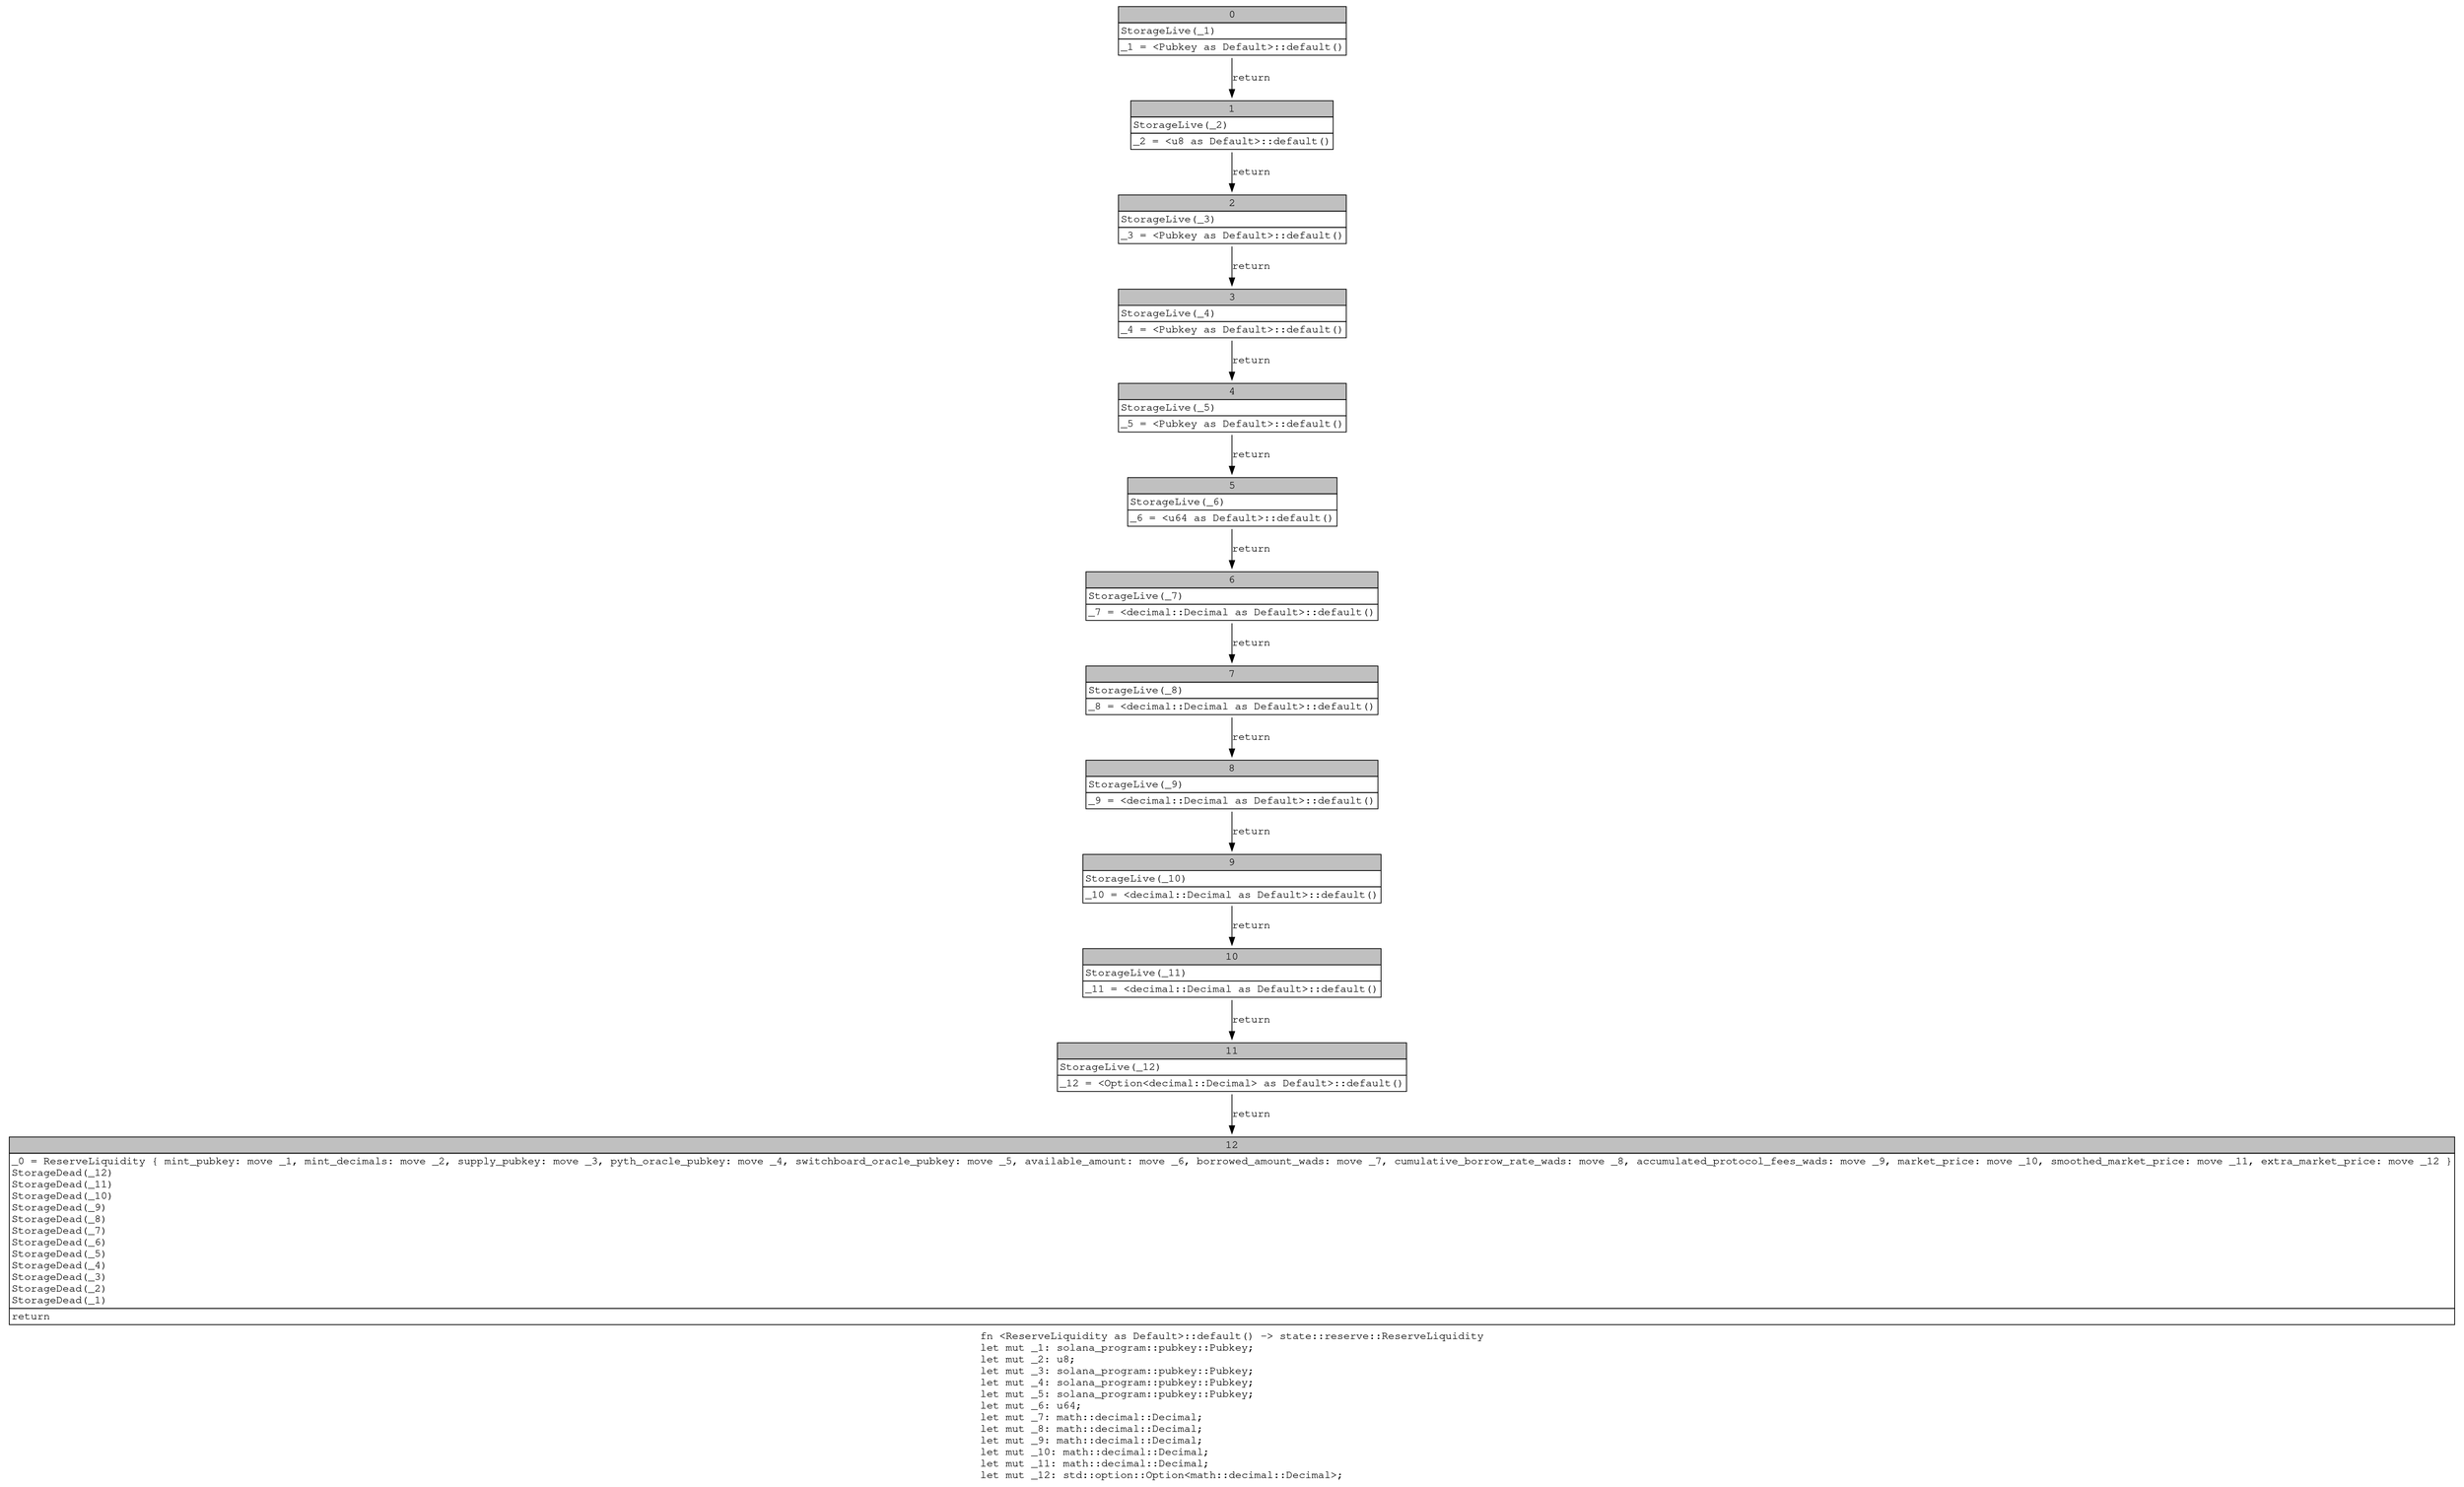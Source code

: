 digraph Mir_0_2333 {
    graph [fontname="Courier, monospace"];
    node [fontname="Courier, monospace"];
    edge [fontname="Courier, monospace"];
    label=<fn &lt;ReserveLiquidity as Default&gt;::default() -&gt; state::reserve::ReserveLiquidity<br align="left"/>let mut _1: solana_program::pubkey::Pubkey;<br align="left"/>let mut _2: u8;<br align="left"/>let mut _3: solana_program::pubkey::Pubkey;<br align="left"/>let mut _4: solana_program::pubkey::Pubkey;<br align="left"/>let mut _5: solana_program::pubkey::Pubkey;<br align="left"/>let mut _6: u64;<br align="left"/>let mut _7: math::decimal::Decimal;<br align="left"/>let mut _8: math::decimal::Decimal;<br align="left"/>let mut _9: math::decimal::Decimal;<br align="left"/>let mut _10: math::decimal::Decimal;<br align="left"/>let mut _11: math::decimal::Decimal;<br align="left"/>let mut _12: std::option::Option&lt;math::decimal::Decimal&gt;;<br align="left"/>>;
    bb0__0_2333 [shape="none", label=<<table border="0" cellborder="1" cellspacing="0"><tr><td bgcolor="gray" align="center" colspan="1">0</td></tr><tr><td align="left" balign="left">StorageLive(_1)<br/></td></tr><tr><td align="left">_1 = &lt;Pubkey as Default&gt;::default()</td></tr></table>>];
    bb1__0_2333 [shape="none", label=<<table border="0" cellborder="1" cellspacing="0"><tr><td bgcolor="gray" align="center" colspan="1">1</td></tr><tr><td align="left" balign="left">StorageLive(_2)<br/></td></tr><tr><td align="left">_2 = &lt;u8 as Default&gt;::default()</td></tr></table>>];
    bb2__0_2333 [shape="none", label=<<table border="0" cellborder="1" cellspacing="0"><tr><td bgcolor="gray" align="center" colspan="1">2</td></tr><tr><td align="left" balign="left">StorageLive(_3)<br/></td></tr><tr><td align="left">_3 = &lt;Pubkey as Default&gt;::default()</td></tr></table>>];
    bb3__0_2333 [shape="none", label=<<table border="0" cellborder="1" cellspacing="0"><tr><td bgcolor="gray" align="center" colspan="1">3</td></tr><tr><td align="left" balign="left">StorageLive(_4)<br/></td></tr><tr><td align="left">_4 = &lt;Pubkey as Default&gt;::default()</td></tr></table>>];
    bb4__0_2333 [shape="none", label=<<table border="0" cellborder="1" cellspacing="0"><tr><td bgcolor="gray" align="center" colspan="1">4</td></tr><tr><td align="left" balign="left">StorageLive(_5)<br/></td></tr><tr><td align="left">_5 = &lt;Pubkey as Default&gt;::default()</td></tr></table>>];
    bb5__0_2333 [shape="none", label=<<table border="0" cellborder="1" cellspacing="0"><tr><td bgcolor="gray" align="center" colspan="1">5</td></tr><tr><td align="left" balign="left">StorageLive(_6)<br/></td></tr><tr><td align="left">_6 = &lt;u64 as Default&gt;::default()</td></tr></table>>];
    bb6__0_2333 [shape="none", label=<<table border="0" cellborder="1" cellspacing="0"><tr><td bgcolor="gray" align="center" colspan="1">6</td></tr><tr><td align="left" balign="left">StorageLive(_7)<br/></td></tr><tr><td align="left">_7 = &lt;decimal::Decimal as Default&gt;::default()</td></tr></table>>];
    bb7__0_2333 [shape="none", label=<<table border="0" cellborder="1" cellspacing="0"><tr><td bgcolor="gray" align="center" colspan="1">7</td></tr><tr><td align="left" balign="left">StorageLive(_8)<br/></td></tr><tr><td align="left">_8 = &lt;decimal::Decimal as Default&gt;::default()</td></tr></table>>];
    bb8__0_2333 [shape="none", label=<<table border="0" cellborder="1" cellspacing="0"><tr><td bgcolor="gray" align="center" colspan="1">8</td></tr><tr><td align="left" balign="left">StorageLive(_9)<br/></td></tr><tr><td align="left">_9 = &lt;decimal::Decimal as Default&gt;::default()</td></tr></table>>];
    bb9__0_2333 [shape="none", label=<<table border="0" cellborder="1" cellspacing="0"><tr><td bgcolor="gray" align="center" colspan="1">9</td></tr><tr><td align="left" balign="left">StorageLive(_10)<br/></td></tr><tr><td align="left">_10 = &lt;decimal::Decimal as Default&gt;::default()</td></tr></table>>];
    bb10__0_2333 [shape="none", label=<<table border="0" cellborder="1" cellspacing="0"><tr><td bgcolor="gray" align="center" colspan="1">10</td></tr><tr><td align="left" balign="left">StorageLive(_11)<br/></td></tr><tr><td align="left">_11 = &lt;decimal::Decimal as Default&gt;::default()</td></tr></table>>];
    bb11__0_2333 [shape="none", label=<<table border="0" cellborder="1" cellspacing="0"><tr><td bgcolor="gray" align="center" colspan="1">11</td></tr><tr><td align="left" balign="left">StorageLive(_12)<br/></td></tr><tr><td align="left">_12 = &lt;Option&lt;decimal::Decimal&gt; as Default&gt;::default()</td></tr></table>>];
    bb12__0_2333 [shape="none", label=<<table border="0" cellborder="1" cellspacing="0"><tr><td bgcolor="gray" align="center" colspan="1">12</td></tr><tr><td align="left" balign="left">_0 = ReserveLiquidity { mint_pubkey: move _1, mint_decimals: move _2, supply_pubkey: move _3, pyth_oracle_pubkey: move _4, switchboard_oracle_pubkey: move _5, available_amount: move _6, borrowed_amount_wads: move _7, cumulative_borrow_rate_wads: move _8, accumulated_protocol_fees_wads: move _9, market_price: move _10, smoothed_market_price: move _11, extra_market_price: move _12 }<br/>StorageDead(_12)<br/>StorageDead(_11)<br/>StorageDead(_10)<br/>StorageDead(_9)<br/>StorageDead(_8)<br/>StorageDead(_7)<br/>StorageDead(_6)<br/>StorageDead(_5)<br/>StorageDead(_4)<br/>StorageDead(_3)<br/>StorageDead(_2)<br/>StorageDead(_1)<br/></td></tr><tr><td align="left">return</td></tr></table>>];
    bb0__0_2333 -> bb1__0_2333 [label="return"];
    bb1__0_2333 -> bb2__0_2333 [label="return"];
    bb2__0_2333 -> bb3__0_2333 [label="return"];
    bb3__0_2333 -> bb4__0_2333 [label="return"];
    bb4__0_2333 -> bb5__0_2333 [label="return"];
    bb5__0_2333 -> bb6__0_2333 [label="return"];
    bb6__0_2333 -> bb7__0_2333 [label="return"];
    bb7__0_2333 -> bb8__0_2333 [label="return"];
    bb8__0_2333 -> bb9__0_2333 [label="return"];
    bb9__0_2333 -> bb10__0_2333 [label="return"];
    bb10__0_2333 -> bb11__0_2333 [label="return"];
    bb11__0_2333 -> bb12__0_2333 [label="return"];
}
